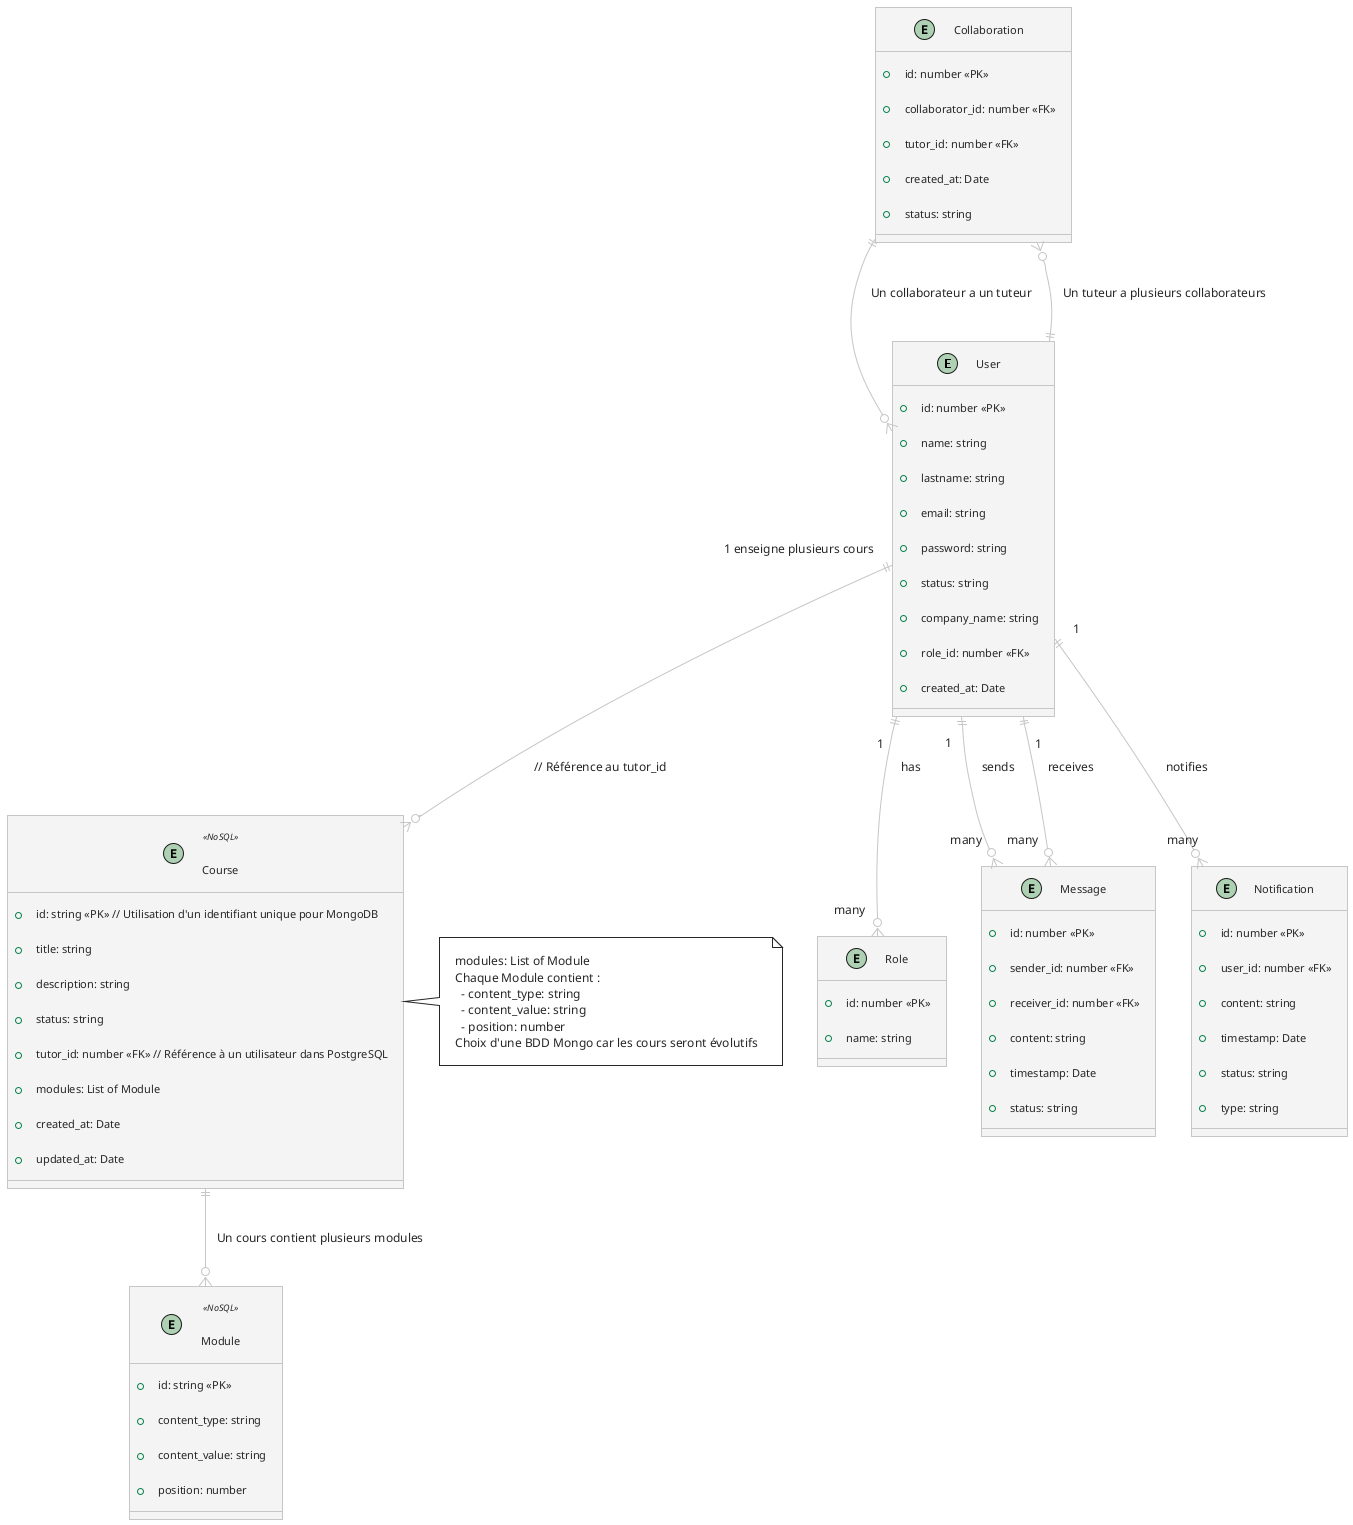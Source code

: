 @startuml "entity relation SQL + NoSQL"
!theme carbon-gray

entity User {
  +id: number <<PK>>
  +name: string
  +lastname: string
  +email: string
  +password: string
  +status: string
  +company_name: string
  +role_id: number <<FK>>
  +created_at: Date
}

entity Role {
  +id: number <<PK>>
  +name: string
}

entity Course <<NoSQL>> {
  +id: string <<PK>> // Utilisation d'un identifiant unique pour MongoDB
  +title: string
  +description: string
  +status: string
  +tutor_id: number <<FK>> // Référence à un utilisateur dans PostgreSQL
  +modules: List of Module
  +created_at: Date
  +updated_at: Date
}

entity Module <<NoSQL>> {
  +id: string <<PK>>
  +content_type: string
  +content_value: string
  +position: number
}

entity Message {
  +id: number <<PK>>
  +sender_id: number <<FK>>
  +receiver_id: number <<FK>>
  +content: string
  +timestamp: Date
  +status: string
}

entity Notification {
  +id: number <<PK>>
  +user_id: number <<FK>>
  +content: string
  +timestamp: Date
  +status: string
  +type: string
}

entity Collaboration {
  +id: number <<PK>>
  +collaborator_id: number <<FK>>
  +tutor_id: number <<FK>>
  +created_at: Date
  +status: string
}

note right of Course
  modules: List of Module
  Chaque Module contient :
    - content_type: string
    - content_value: string
    - position: number
  Choix d'une BDD Mongo car les cours seront évolutifs
end note

User ||--o{ Role : "1" has "many"
User ||--o{ Message : "1" sends "many"
User ||--o{ Message : "1" receives "many"
User ||--o{ Notification : "1" notifies "many"
User ||--o{ Course : "1 enseigne plusieurs cours" // Référence au tutor_id

Course ||--o{ Module : "Un cours contient plusieurs modules" 

Collaboration ||--o{ User : "Un collaborateur a un tuteur"
Collaboration }o--|| User : "Un tuteur a plusieurs collaborateurs"

@enduml
